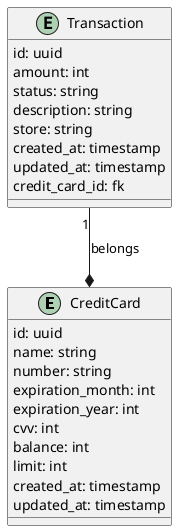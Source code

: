 @startuml codebank 

entity "CreditCard" {
  id: uuid
  name: string
  number: string
  expiration_month: int
  expiration_year: int
  cvv: int
  balance: int
  limit: int
  created_at: timestamp
  updated_at: timestamp
}

entity "Transaction" {
  id: uuid
  amount: int
  status: string
  description: string
  store: string
  created_at: timestamp
  updated_at: timestamp
  credit_card_id: fk
}

Transaction "1" --* CreditCard : belongs

@enduml
